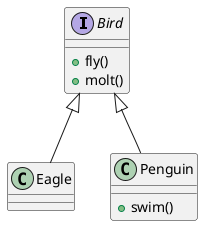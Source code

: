 @startuml
interface Bird{
+ fly()
+ molt()
}
class Eagle
class Penguin{
+ swim()
}

Bird <|-- Eagle
Bird <|-- Penguin

@enduml
